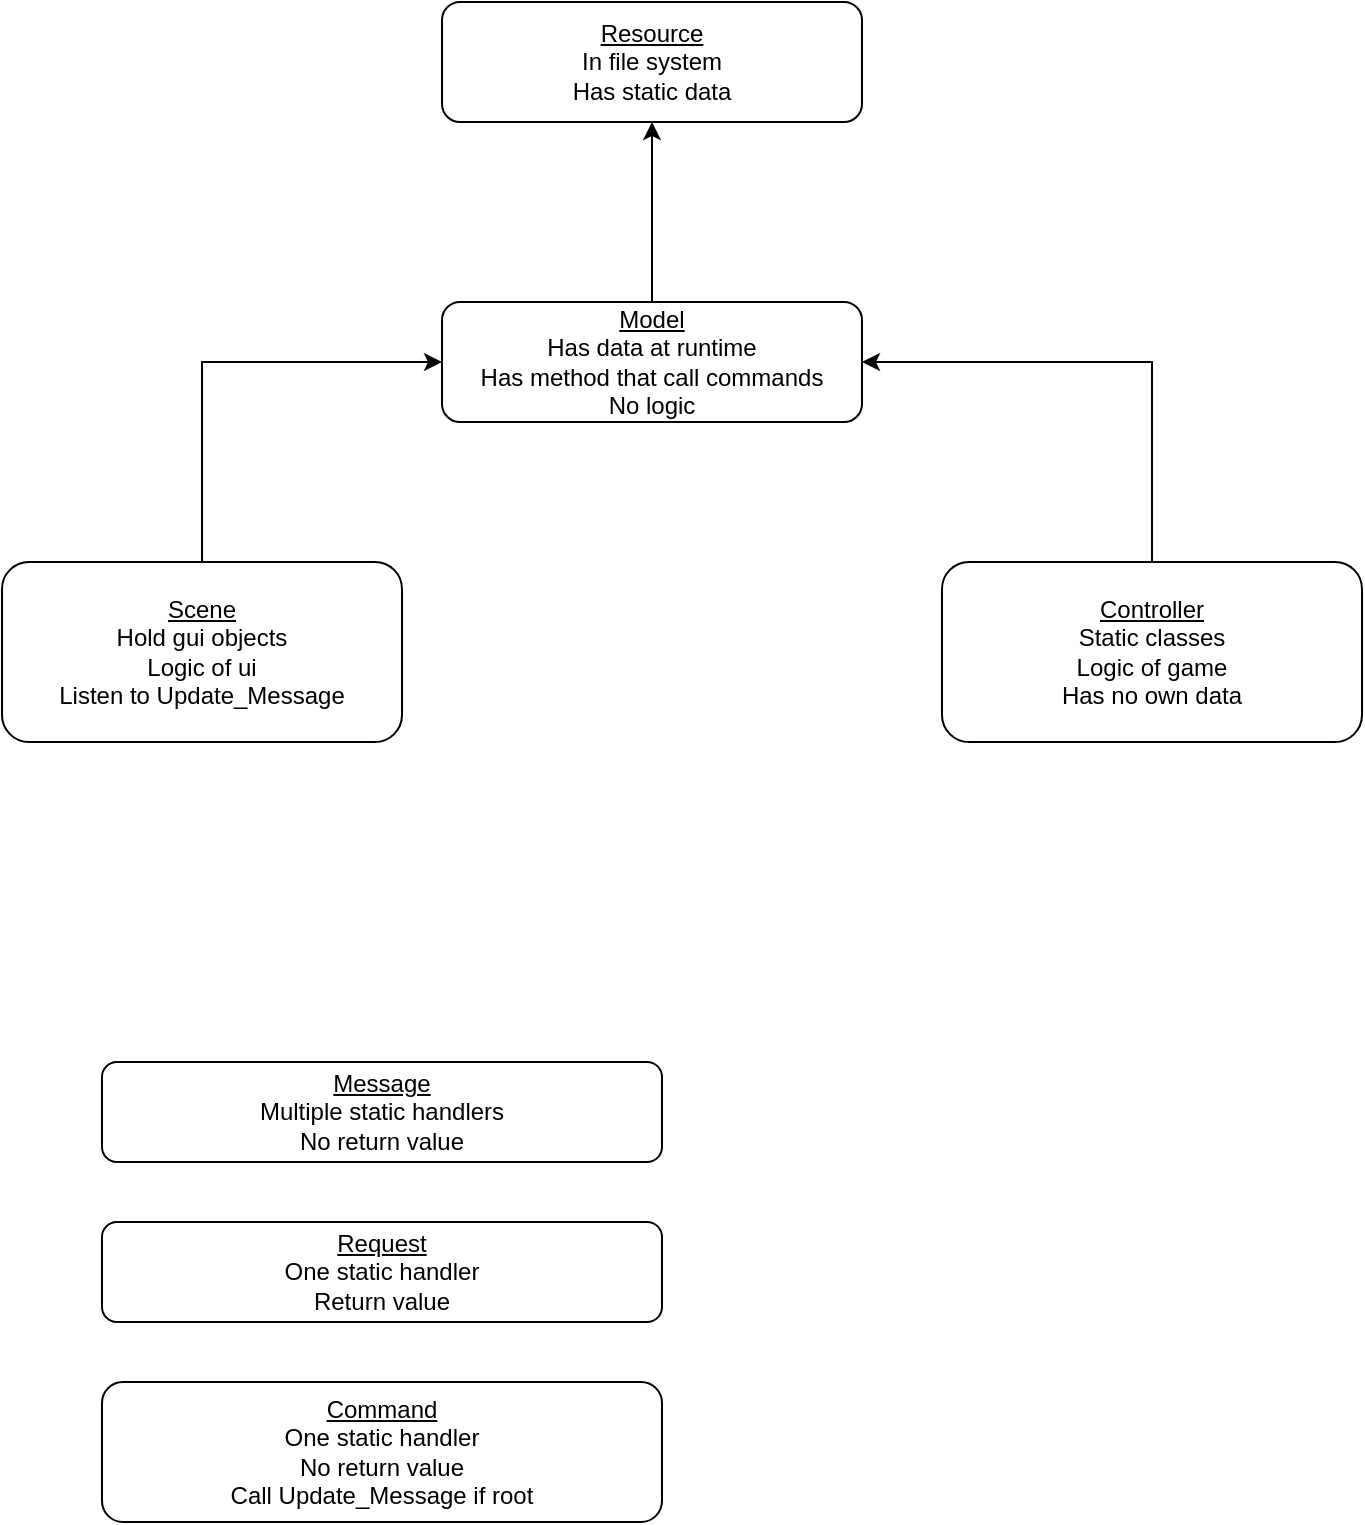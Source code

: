 <mxfile version="24.4.13" type="github">
  <diagram name="Page-1" id="TE4aIfqvLEtsuWcpWw1F">
    <mxGraphModel dx="1430" dy="763" grid="1" gridSize="10" guides="1" tooltips="1" connect="1" arrows="1" fold="1" page="1" pageScale="1" pageWidth="850" pageHeight="1100" math="0" shadow="0">
      <root>
        <mxCell id="0" />
        <mxCell id="1" parent="0" />
        <mxCell id="6ICJXxfv5pJ-HmD5KhI3-2" value="&lt;u&gt;Scene&lt;/u&gt;&lt;div&gt;Hold gui objects&lt;/div&gt;&lt;div&gt;Logic of ui&lt;/div&gt;&lt;div&gt;Listen to Update_Message&lt;/div&gt;" style="rounded=1;whiteSpace=wrap;html=1;" parent="1" vertex="1">
          <mxGeometry x="40" y="460" width="200" height="90" as="geometry" />
        </mxCell>
        <mxCell id="6ICJXxfv5pJ-HmD5KhI3-3" value="&lt;u&gt;Model&lt;/u&gt;&lt;div&gt;Has data at runtime&lt;/div&gt;&lt;div&gt;Has method that call commands&lt;/div&gt;&lt;div&gt;No logic&lt;/div&gt;" style="rounded=1;whiteSpace=wrap;html=1;" parent="1" vertex="1">
          <mxGeometry x="260" y="330" width="210" height="60" as="geometry" />
        </mxCell>
        <mxCell id="6ICJXxfv5pJ-HmD5KhI3-4" value="&lt;u&gt;Controller&lt;/u&gt;&lt;div&gt;Static classes&lt;/div&gt;&lt;div&gt;Logic of game&lt;br&gt;&lt;div&gt;Has no own data&lt;/div&gt;&lt;/div&gt;" style="rounded=1;whiteSpace=wrap;html=1;" parent="1" vertex="1">
          <mxGeometry x="510" y="460" width="210" height="90" as="geometry" />
        </mxCell>
        <mxCell id="6ICJXxfv5pJ-HmD5KhI3-5" value="&lt;u&gt;Resource&lt;/u&gt;&lt;div&gt;In file system&lt;br&gt;&lt;/div&gt;&lt;div&gt;Has static data&lt;/div&gt;" style="rounded=1;whiteSpace=wrap;html=1;" parent="1" vertex="1">
          <mxGeometry x="260" y="180" width="210" height="60" as="geometry" />
        </mxCell>
        <mxCell id="6ICJXxfv5pJ-HmD5KhI3-6" value="" style="endArrow=classic;html=1;rounded=0;exitX=0.5;exitY=0;exitDx=0;exitDy=0;entryX=0.5;entryY=1;entryDx=0;entryDy=0;" parent="1" source="6ICJXxfv5pJ-HmD5KhI3-3" target="6ICJXxfv5pJ-HmD5KhI3-5" edge="1">
          <mxGeometry width="50" height="50" relative="1" as="geometry">
            <mxPoint x="390" y="410" as="sourcePoint" />
            <mxPoint x="440" y="360" as="targetPoint" />
          </mxGeometry>
        </mxCell>
        <mxCell id="6ICJXxfv5pJ-HmD5KhI3-7" value="" style="endArrow=classic;html=1;rounded=0;exitX=0.5;exitY=0;exitDx=0;exitDy=0;entryX=0;entryY=0.5;entryDx=0;entryDy=0;" parent="1" source="6ICJXxfv5pJ-HmD5KhI3-2" target="6ICJXxfv5pJ-HmD5KhI3-3" edge="1">
          <mxGeometry width="50" height="50" relative="1" as="geometry">
            <mxPoint x="390" y="410" as="sourcePoint" />
            <mxPoint x="440" y="360" as="targetPoint" />
            <Array as="points">
              <mxPoint x="140" y="360" />
            </Array>
          </mxGeometry>
        </mxCell>
        <mxCell id="6ICJXxfv5pJ-HmD5KhI3-8" value="" style="endArrow=classic;html=1;rounded=0;exitX=0.5;exitY=0;exitDx=0;exitDy=0;entryX=1;entryY=0.5;entryDx=0;entryDy=0;" parent="1" source="6ICJXxfv5pJ-HmD5KhI3-4" target="6ICJXxfv5pJ-HmD5KhI3-3" edge="1">
          <mxGeometry width="50" height="50" relative="1" as="geometry">
            <mxPoint x="390" y="410" as="sourcePoint" />
            <mxPoint x="440" y="360" as="targetPoint" />
            <Array as="points">
              <mxPoint x="615" y="360" />
            </Array>
          </mxGeometry>
        </mxCell>
        <mxCell id="ogUOMOBMNgfaVLUmQdY--1" value="&lt;u&gt;Message&lt;/u&gt;&lt;div&gt;Multiple static handlers&lt;/div&gt;&lt;div&gt;No return value&lt;/div&gt;" style="rounded=1;whiteSpace=wrap;html=1;" vertex="1" parent="1">
          <mxGeometry x="90" y="710" width="280" height="50" as="geometry" />
        </mxCell>
        <mxCell id="ogUOMOBMNgfaVLUmQdY--2" value="&lt;u&gt;Request&lt;/u&gt;&lt;div&gt;One static handler&lt;br&gt;&lt;/div&gt;&lt;div&gt;Return value&lt;/div&gt;" style="rounded=1;whiteSpace=wrap;html=1;" vertex="1" parent="1">
          <mxGeometry x="90" y="790" width="280" height="50" as="geometry" />
        </mxCell>
        <mxCell id="ogUOMOBMNgfaVLUmQdY--3" value="&lt;u&gt;Command&lt;/u&gt;&lt;div&gt;&lt;div&gt;One static handler&lt;/div&gt;&lt;/div&gt;&lt;div&gt;No return value&lt;/div&gt;&lt;div&gt;Call&amp;nbsp;Update_Message if root&lt;/div&gt;" style="rounded=1;whiteSpace=wrap;html=1;" vertex="1" parent="1">
          <mxGeometry x="90" y="870" width="280" height="70" as="geometry" />
        </mxCell>
      </root>
    </mxGraphModel>
  </diagram>
</mxfile>
